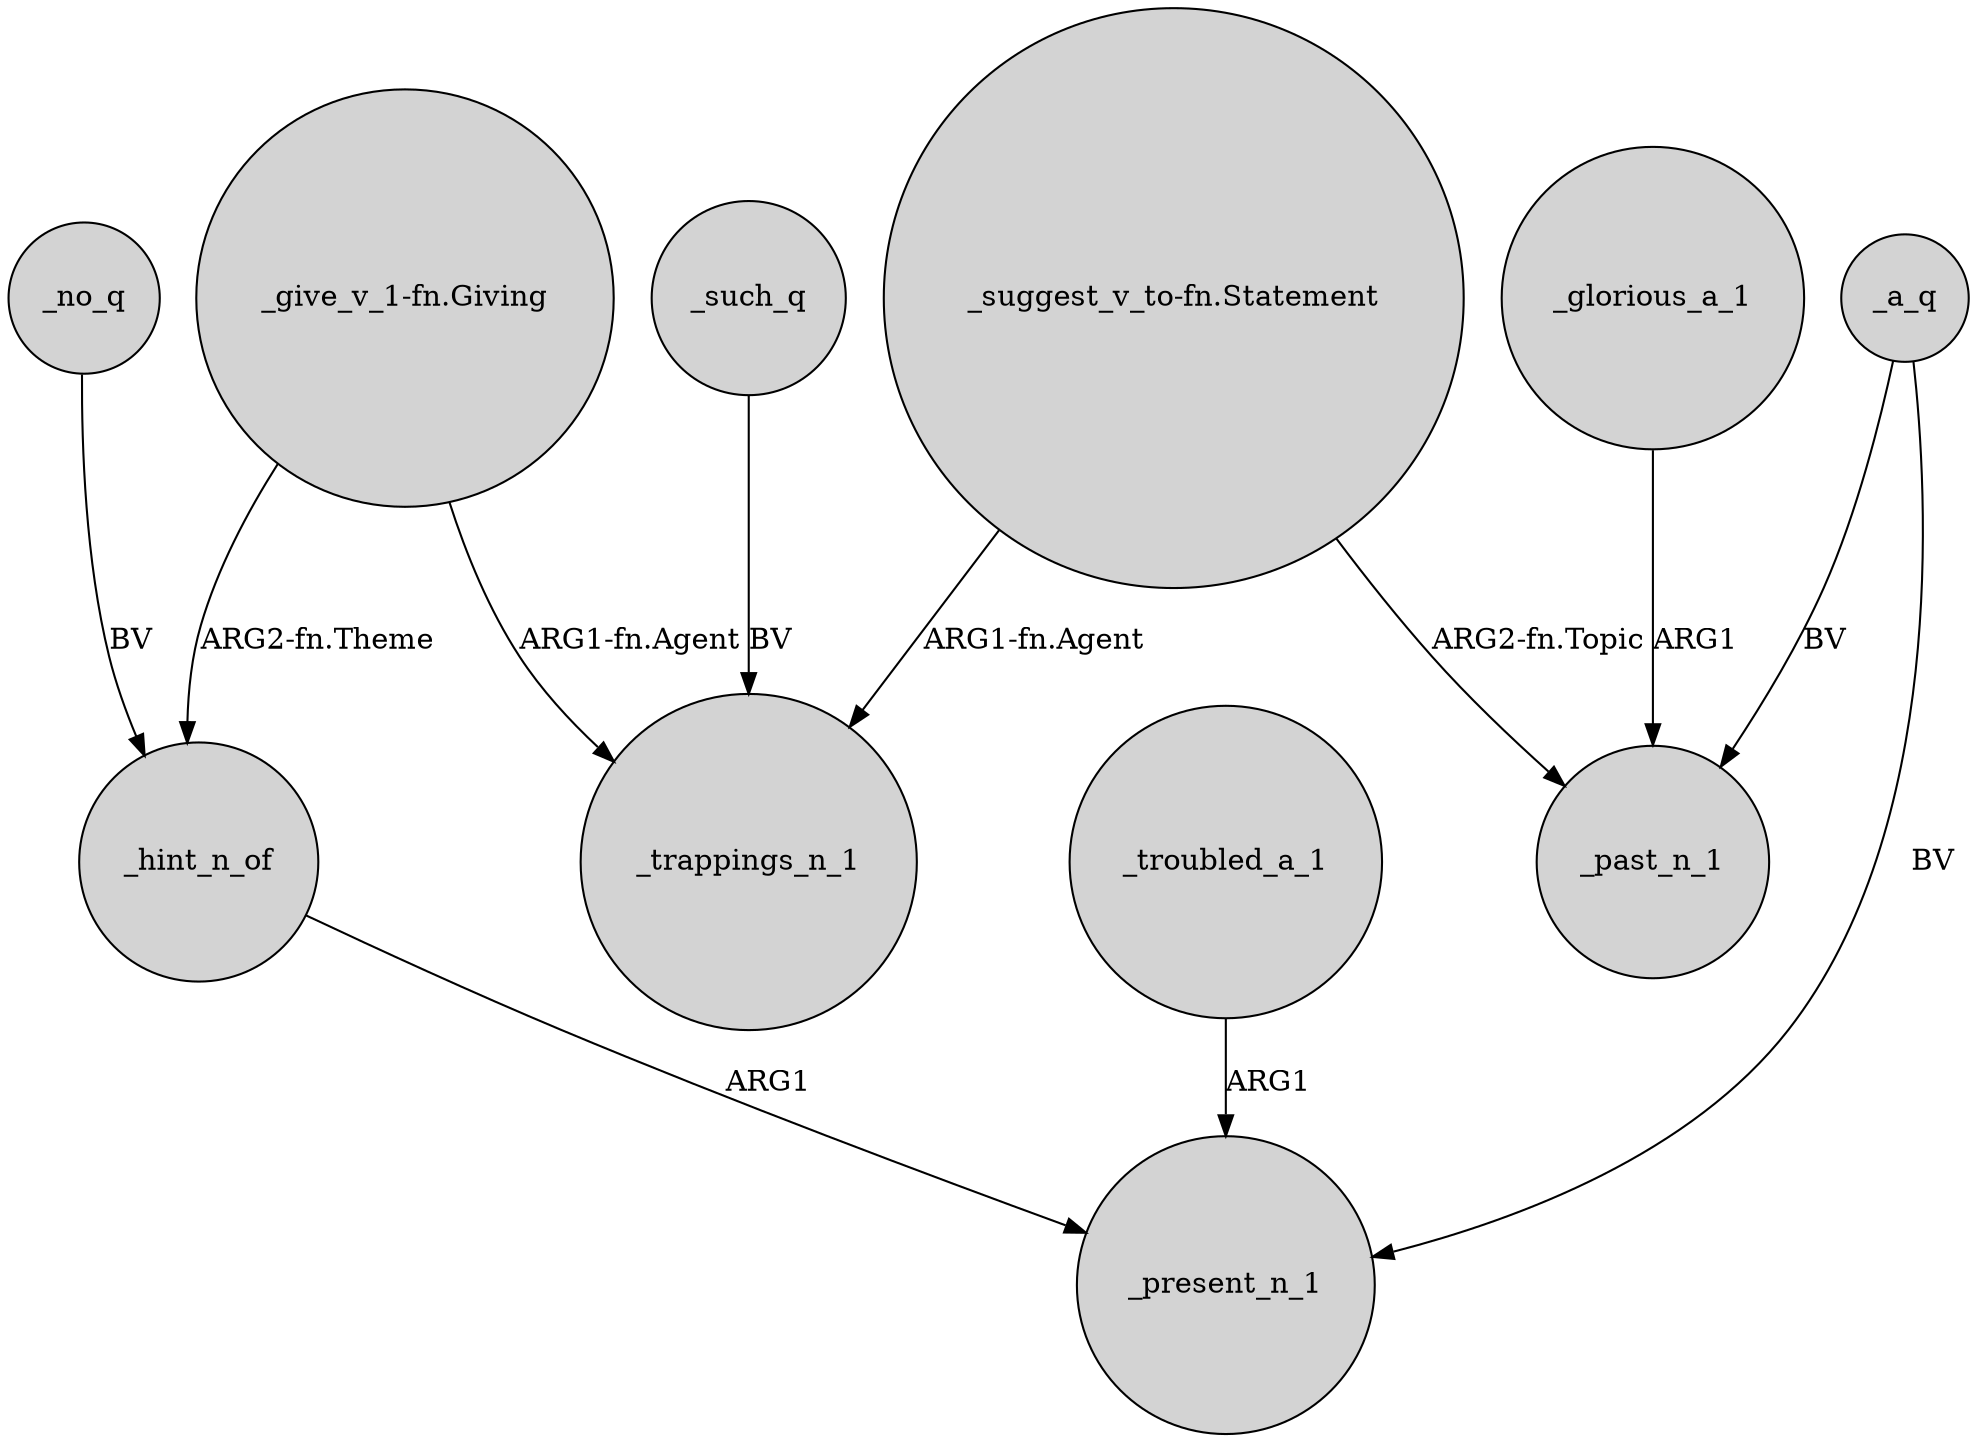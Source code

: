 digraph {
	node [shape=circle style=filled]
	_a_q -> _present_n_1 [label=BV]
	"_suggest_v_to-fn.Statement" -> _past_n_1 [label="ARG2-fn.Topic"]
	_such_q -> _trappings_n_1 [label=BV]
	_no_q -> _hint_n_of [label=BV]
	_glorious_a_1 -> _past_n_1 [label=ARG1]
	"_give_v_1-fn.Giving" -> _hint_n_of [label="ARG2-fn.Theme"]
	"_suggest_v_to-fn.Statement" -> _trappings_n_1 [label="ARG1-fn.Agent"]
	_a_q -> _past_n_1 [label=BV]
	_troubled_a_1 -> _present_n_1 [label=ARG1]
	"_give_v_1-fn.Giving" -> _trappings_n_1 [label="ARG1-fn.Agent"]
	_hint_n_of -> _present_n_1 [label=ARG1]
}
